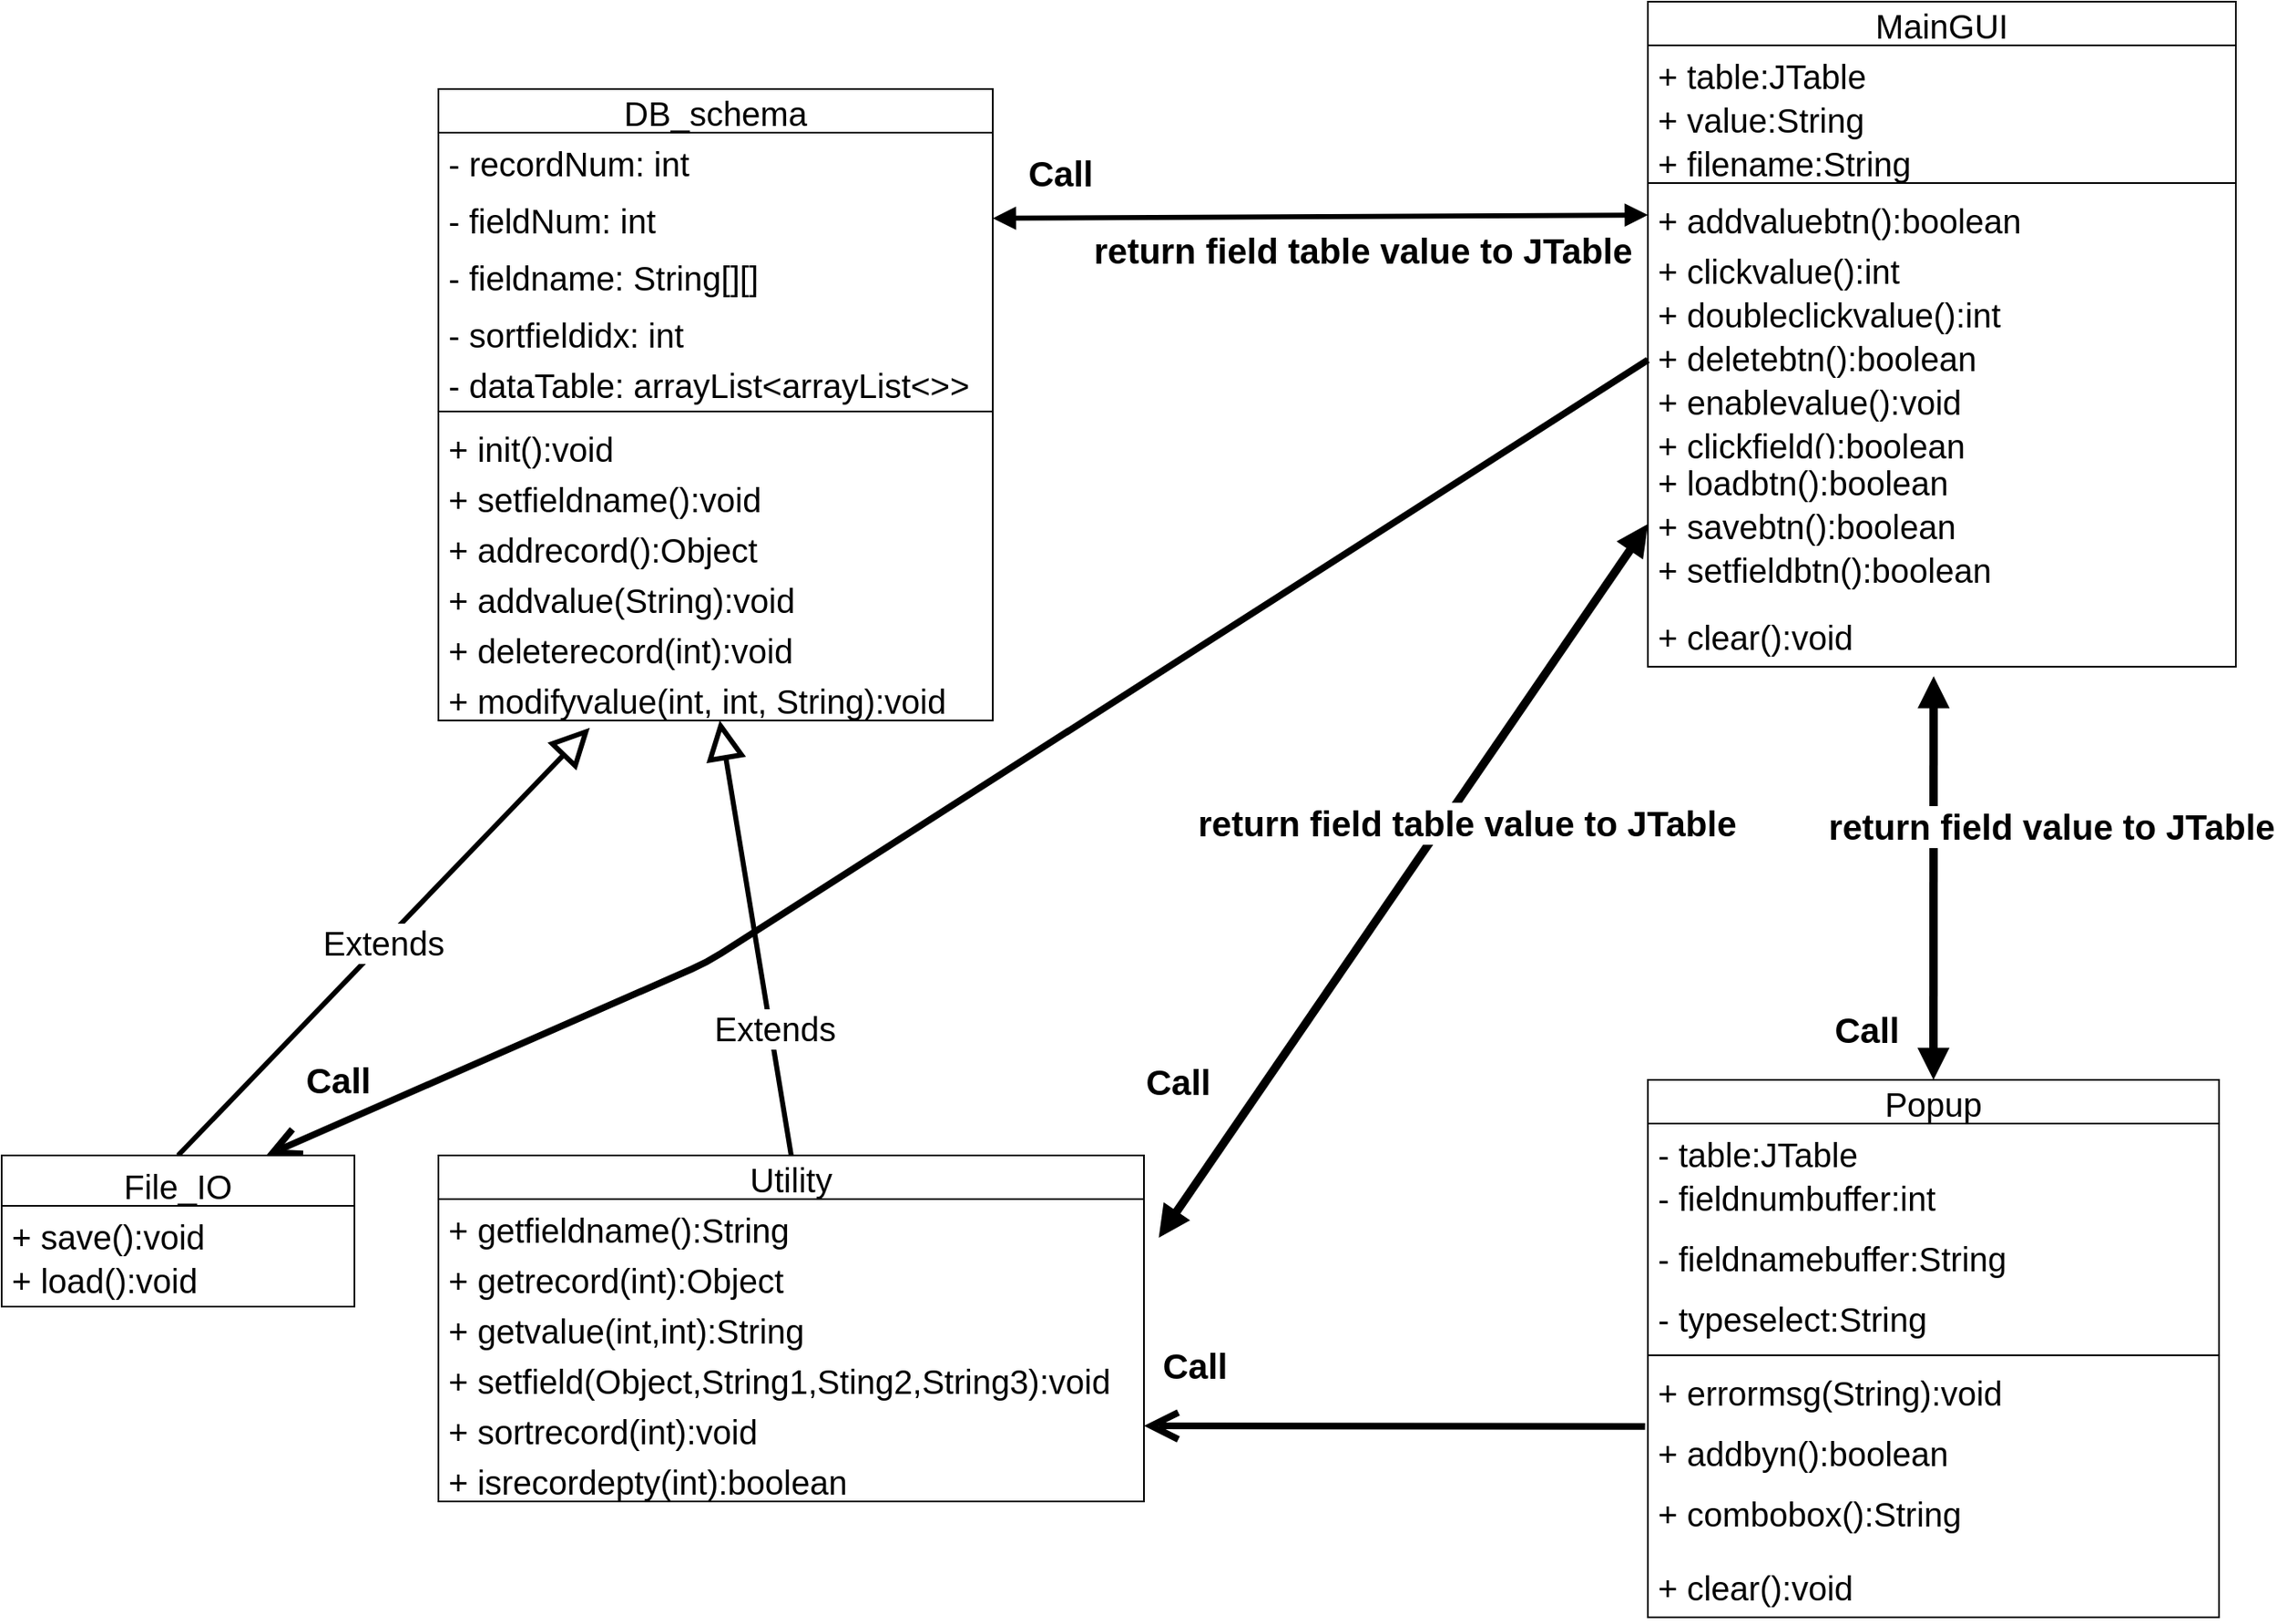 <mxfile version="13.7.3" type="device"><diagram name="Page-1" id="c4acf3e9-155e-7222-9cf6-157b1a14988f"><mxGraphModel dx="5137" dy="2970" grid="1" gridSize="10" guides="1" tooltips="1" connect="1" arrows="1" fold="1" page="1" pageScale="1" pageWidth="850" pageHeight="1100" background="#ffffff" math="0" shadow="0"><root><mxCell id="0"/><mxCell id="1" parent="0"/><mxCell id="FDb7C9DHLtT-aBf4F_cI-36" value="" style="endArrow=open;endFill=1;endSize=12;html=1;fontSize=23;entryX=0.75;entryY=0;entryDx=0;entryDy=0;strokeWidth=4;exitX=0;exitY=-0.256;exitDx=0;exitDy=0;exitPerimeter=0;" edge="1" parent="1" source="FUmndWyZZRcSHMT_Omw5-28" target="FDb7C9DHLtT-aBf4F_cI-29"><mxGeometry width="160" relative="1" as="geometry"><mxPoint x="60" y="180" as="sourcePoint"/><mxPoint x="-310" y="910" as="targetPoint"/><Array as="points"><mxPoint x="-490" y="500"/></Array></mxGeometry></mxCell><mxCell id="NiFbbZQl5ey_8YAPDpRs-30" value="Extends" style="endArrow=block;endSize=16;endFill=0;html=1;strokeWidth=3;fontSize=20;exitX=0.5;exitY=0;exitDx=0;exitDy=0;" parent="1" source="NiFbbZQl5ey_8YAPDpRs-21" target="NiFbbZQl5ey_8YAPDpRs-47" edge="1"><mxGeometry x="-0.422" y="-2" width="160" relative="1" as="geometry"><mxPoint x="-530" y="500" as="sourcePoint"/><mxPoint x="-520" y="384" as="targetPoint"/><mxPoint y="-1" as="offset"/></mxGeometry></mxCell><mxCell id="NiFbbZQl5ey_8YAPDpRs-36" value="" style="endArrow=block;startArrow=block;endFill=1;startFill=1;html=1;strokeWidth=3;fontSize=20;exitX=1;exitY=0.5;exitDx=0;exitDy=0;entryX=0;entryY=0.5;entryDx=0;entryDy=0;" parent="1" edge="1" source="NiFbbZQl5ey_8YAPDpRs-14"><mxGeometry width="160" relative="1" as="geometry"><mxPoint x="-350" y="159" as="sourcePoint"/><mxPoint x="70" y="55" as="targetPoint"/></mxGeometry></mxCell><mxCell id="FDb7C9DHLtT-aBf4F_cI-13" value="" style="endArrow=block;startArrow=block;endFill=1;startFill=1;html=1;strokeWidth=5;fontSize=20;exitX=0.5;exitY=0;exitDx=0;exitDy=0;entryX=0.486;entryY=1.157;entryDx=0;entryDy=0;entryPerimeter=0;" edge="1" parent="1" source="FUmndWyZZRcSHMT_Omw5-51" target="FDb7C9DHLtT-aBf4F_cI-61"><mxGeometry width="160" relative="1" as="geometry"><mxPoint x="210" y="580" as="sourcePoint"/><mxPoint x="150" y="382" as="targetPoint"/></mxGeometry></mxCell><mxCell id="FDb7C9DHLtT-aBf4F_cI-16" value="" style="endArrow=block;startArrow=block;endFill=1;startFill=1;html=1;strokeWidth=5;fontSize=20;exitX=1.021;exitY=-0.233;exitDx=0;exitDy=0;entryX=0;entryY=0.5;entryDx=0;entryDy=0;exitPerimeter=0;" edge="1" parent="1" source="NiFbbZQl5ey_8YAPDpRs-50"><mxGeometry width="160" relative="1" as="geometry"><mxPoint x="-360" y="340" as="sourcePoint"/><mxPoint x="70" y="239" as="targetPoint"/></mxGeometry></mxCell><mxCell id="FDb7C9DHLtT-aBf4F_cI-20" value="&lt;font style=&quot;font-size: 21px&quot;&gt;&lt;b&gt;Call&lt;/b&gt;&lt;/font&gt;" style="edgeLabel;html=1;align=center;verticalAlign=middle;resizable=0;points=[];fontSize=20;" vertex="1" connectable="0" parent="FDb7C9DHLtT-aBf4F_cI-16"><mxGeometry x="-0.174" y="-5" relative="1" as="geometry"><mxPoint x="-113.52" y="79.16" as="offset"/></mxGeometry></mxCell><mxCell id="FDb7C9DHLtT-aBf4F_cI-22" value="&lt;font style=&quot;font-size: 21px&quot;&gt;&lt;b&gt;Call&lt;/b&gt;&lt;/font&gt;" style="edgeLabel;html=1;align=center;verticalAlign=middle;resizable=0;points=[];fontSize=20;" vertex="1" connectable="0" parent="1"><mxGeometry x="-280.0" y="30.001" as="geometry"/></mxCell><mxCell id="FDb7C9DHLtT-aBf4F_cI-24" value="&lt;font style=&quot;font-size: 21px&quot;&gt;&lt;b&gt;Call&lt;/b&gt;&lt;/font&gt;" style="edgeLabel;html=1;align=center;verticalAlign=middle;resizable=0;points=[];fontSize=20;" vertex="1" connectable="0" parent="1"><mxGeometry x="200.0" y="540.001" as="geometry"/></mxCell><mxCell id="FDb7C9DHLtT-aBf4F_cI-25" value="&lt;span style=&quot;font-size: 21px&quot;&gt;&lt;b&gt;return field value to JTable&lt;/b&gt;&lt;/span&gt;" style="edgeLabel;html=1;align=center;verticalAlign=middle;resizable=0;points=[];fontSize=20;" vertex="1" connectable="0" parent="1"><mxGeometry x="330.0" y="410.001" as="geometry"><mxPoint x="-20" y="9" as="offset"/></mxGeometry></mxCell><mxCell id="FDb7C9DHLtT-aBf4F_cI-27" value="&lt;span style=&quot;font-size: 21px&quot;&gt;&lt;b&gt;return field table value to JTable&lt;/b&gt;&lt;/span&gt;" style="edgeLabel;html=1;align=center;verticalAlign=middle;resizable=0;points=[];fontSize=20;" vertex="1" connectable="0" parent="1"><mxGeometry x="-30.0" y="420.001" as="geometry"><mxPoint x="-8" y="-3" as="offset"/></mxGeometry></mxCell><mxCell id="FDb7C9DHLtT-aBf4F_cI-28" value="&lt;span style=&quot;font-size: 21px&quot;&gt;&lt;b&gt;return field table value to JTable&lt;/b&gt;&lt;/span&gt;" style="edgeLabel;html=1;align=center;verticalAlign=middle;resizable=0;points=[];fontSize=20;" vertex="1" connectable="0" parent="1"><mxGeometry x="-60.0" y="60.001" as="geometry"><mxPoint x="-40" y="16" as="offset"/></mxGeometry></mxCell><mxCell id="FDb7C9DHLtT-aBf4F_cI-34" value="Extends" style="endArrow=block;endSize=16;endFill=0;html=1;strokeWidth=3;fontSize=20;exitX=0.5;exitY=0;exitDx=0;exitDy=0;entryX=0.273;entryY=1.144;entryDx=0;entryDy=0;entryPerimeter=0;" edge="1" parent="1" source="FDb7C9DHLtT-aBf4F_cI-29" target="NiFbbZQl5ey_8YAPDpRs-47"><mxGeometry width="160" relative="1" as="geometry"><mxPoint x="-566.62" y="588" as="sourcePoint"/><mxPoint x="-720.0" y="390" as="targetPoint"/></mxGeometry></mxCell><mxCell id="FDb7C9DHLtT-aBf4F_cI-40" value="&lt;font style=&quot;font-size: 21px&quot;&gt;&lt;b&gt;Call&lt;/b&gt;&lt;/font&gt;" style="edgeLabel;html=1;align=center;verticalAlign=middle;resizable=0;points=[];fontSize=20;" vertex="1" connectable="0" parent="1"><mxGeometry x="-709.996" y="570.001" as="geometry"/></mxCell><mxCell id="NiFbbZQl5ey_8YAPDpRs-10" value="DB_schema" style="swimlane;fontStyle=0;childLayout=stackLayout;horizontal=1;startSize=26;fillColor=none;horizontalStack=0;resizeParent=1;resizeParentMax=0;resizeLast=0;collapsible=1;marginBottom=0;fontSize=20;" parent="1" vertex="1"><mxGeometry x="-650" y="-20" width="330" height="376" as="geometry"/></mxCell><mxCell id="NiFbbZQl5ey_8YAPDpRs-11" value="- recordNum: int" style="text;strokeColor=none;fillColor=none;align=left;verticalAlign=top;spacingLeft=4;spacingRight=4;overflow=hidden;rotatable=0;points=[[0,0.5],[1,0.5]];portConstraint=eastwest;fontSize=20;" parent="NiFbbZQl5ey_8YAPDpRs-10" vertex="1"><mxGeometry y="26" width="330" height="34" as="geometry"/></mxCell><mxCell id="NiFbbZQl5ey_8YAPDpRs-14" value="- fieldNum: int" style="text;strokeColor=none;fillColor=none;align=left;verticalAlign=top;spacingLeft=4;spacingRight=4;overflow=hidden;rotatable=0;points=[[0,0.5],[1,0.5]];portConstraint=eastwest;fontSize=20;" parent="NiFbbZQl5ey_8YAPDpRs-10" vertex="1"><mxGeometry y="60" width="330" height="34" as="geometry"/></mxCell><mxCell id="FDb7C9DHLtT-aBf4F_cI-62" value="- fieldname: String[][]" style="text;strokeColor=none;fillColor=none;align=left;verticalAlign=top;spacingLeft=4;spacingRight=4;overflow=hidden;rotatable=0;points=[[0,0.5],[1,0.5]];portConstraint=eastwest;fontSize=20;" vertex="1" parent="NiFbbZQl5ey_8YAPDpRs-10"><mxGeometry y="94" width="330" height="34" as="geometry"/></mxCell><mxCell id="NiFbbZQl5ey_8YAPDpRs-16" value="- sortfieldidx: int" style="text;strokeColor=none;fillColor=none;align=left;verticalAlign=top;spacingLeft=4;spacingRight=4;overflow=hidden;rotatable=0;points=[[0,0.5],[1,0.5]];portConstraint=eastwest;fontSize=20;" parent="NiFbbZQl5ey_8YAPDpRs-10" vertex="1"><mxGeometry y="128" width="330" height="30" as="geometry"/></mxCell><mxCell id="NiFbbZQl5ey_8YAPDpRs-17" value="- dataTable: arrayList&lt;arrayList&lt;&gt;&gt;" style="text;strokeColor=none;fillColor=none;align=left;verticalAlign=top;spacingLeft=4;spacingRight=4;overflow=hidden;rotatable=0;points=[[0,0.5],[1,0.5]];portConstraint=eastwest;fontSize=20;" parent="NiFbbZQl5ey_8YAPDpRs-10" vertex="1"><mxGeometry y="158" width="330" height="30" as="geometry"/></mxCell><mxCell id="NiFbbZQl5ey_8YAPDpRs-19" value="" style="line;strokeWidth=1;fillColor=none;align=left;verticalAlign=middle;spacingTop=-1;spacingLeft=3;spacingRight=3;rotatable=0;labelPosition=right;points=[];portConstraint=eastwest;fontSize=20;" parent="NiFbbZQl5ey_8YAPDpRs-10" vertex="1"><mxGeometry y="188" width="330" height="8" as="geometry"/></mxCell><mxCell id="FDb7C9DHLtT-aBf4F_cI-48" value="+ init():void" style="text;strokeColor=none;fillColor=none;align=left;verticalAlign=top;spacingLeft=4;spacingRight=4;overflow=hidden;rotatable=0;points=[[0,0.5],[1,0.5]];portConstraint=eastwest;fontSize=20;" vertex="1" parent="NiFbbZQl5ey_8YAPDpRs-10"><mxGeometry y="196" width="330" height="30" as="geometry"/></mxCell><mxCell id="NiFbbZQl5ey_8YAPDpRs-20" value="+ setfieldname():void" style="text;strokeColor=none;fillColor=none;align=left;verticalAlign=top;spacingLeft=4;spacingRight=4;overflow=hidden;rotatable=0;points=[[0,0.5],[1,0.5]];portConstraint=eastwest;fontSize=20;" parent="NiFbbZQl5ey_8YAPDpRs-10" vertex="1"><mxGeometry y="226" width="330" height="30" as="geometry"/></mxCell><mxCell id="NiFbbZQl5ey_8YAPDpRs-42" value="+ addrecord():Object" style="text;strokeColor=none;fillColor=none;align=left;verticalAlign=top;spacingLeft=4;spacingRight=4;overflow=hidden;rotatable=0;points=[[0,0.5],[1,0.5]];portConstraint=eastwest;fontSize=20;" parent="NiFbbZQl5ey_8YAPDpRs-10" vertex="1"><mxGeometry y="256" width="330" height="30" as="geometry"/></mxCell><mxCell id="NiFbbZQl5ey_8YAPDpRs-43" value="+ addvalue(String):void" style="text;strokeColor=none;fillColor=none;align=left;verticalAlign=top;spacingLeft=4;spacingRight=4;overflow=hidden;rotatable=0;points=[[0,0.5],[1,0.5]];portConstraint=eastwest;fontSize=20;" parent="NiFbbZQl5ey_8YAPDpRs-10" vertex="1"><mxGeometry y="286" width="330" height="30" as="geometry"/></mxCell><mxCell id="NiFbbZQl5ey_8YAPDpRs-46" value="+ deleterecord(int):void" style="text;strokeColor=none;fillColor=none;align=left;verticalAlign=top;spacingLeft=4;spacingRight=4;overflow=hidden;rotatable=0;points=[[0,0.5],[1,0.5]];portConstraint=eastwest;fontSize=20;" parent="NiFbbZQl5ey_8YAPDpRs-10" vertex="1"><mxGeometry y="316" width="330" height="30" as="geometry"/></mxCell><mxCell id="NiFbbZQl5ey_8YAPDpRs-47" value="+ modifyvalue(int, int, String):void" style="text;strokeColor=none;fillColor=none;align=left;verticalAlign=top;spacingLeft=4;spacingRight=4;overflow=hidden;rotatable=0;points=[[0,0.5],[1,0.5]];portConstraint=eastwest;fontSize=20;" parent="NiFbbZQl5ey_8YAPDpRs-10" vertex="1"><mxGeometry y="346" width="330" height="30" as="geometry"/></mxCell><mxCell id="FUmndWyZZRcSHMT_Omw5-16" value="MainGUI" style="swimlane;fontStyle=0;childLayout=stackLayout;horizontal=1;startSize=26;fillColor=none;horizontalStack=0;resizeParent=1;resizeParentMax=0;resizeLast=0;collapsible=1;marginBottom=0;fontSize=20;" parent="1" vertex="1"><mxGeometry x="70" y="-72" width="350" height="396" as="geometry"/></mxCell><mxCell id="NiFbbZQl5ey_8YAPDpRs-1" value="+ table:JTable" style="text;strokeColor=none;fillColor=none;align=left;verticalAlign=top;spacingLeft=4;spacingRight=4;overflow=hidden;rotatable=0;points=[[0,0.5],[1,0.5]];portConstraint=eastwest;fontSize=20;" parent="FUmndWyZZRcSHMT_Omw5-16" vertex="1"><mxGeometry y="26" width="350" height="26" as="geometry"/></mxCell><mxCell id="FDb7C9DHLtT-aBf4F_cI-41" value="+ value:String" style="text;strokeColor=none;fillColor=none;align=left;verticalAlign=top;spacingLeft=4;spacingRight=4;overflow=hidden;rotatable=0;points=[[0,0.5],[1,0.5]];portConstraint=eastwest;fontSize=20;" vertex="1" parent="FUmndWyZZRcSHMT_Omw5-16"><mxGeometry y="52" width="350" height="26" as="geometry"/></mxCell><mxCell id="FDb7C9DHLtT-aBf4F_cI-39" value="+ filename:String" style="text;strokeColor=none;fillColor=none;align=left;verticalAlign=top;spacingLeft=4;spacingRight=4;overflow=hidden;rotatable=0;points=[[0,0.5],[1,0.5]];portConstraint=eastwest;fontSize=20;" vertex="1" parent="FUmndWyZZRcSHMT_Omw5-16"><mxGeometry y="78" width="350" height="26" as="geometry"/></mxCell><mxCell id="NiFbbZQl5ey_8YAPDpRs-4" value="" style="line;strokeWidth=1;fillColor=none;align=left;verticalAlign=middle;spacingTop=-1;spacingLeft=3;spacingRight=3;rotatable=0;labelPosition=right;points=[];portConstraint=eastwest;fontSize=20;" parent="FUmndWyZZRcSHMT_Omw5-16" vertex="1"><mxGeometry y="104" width="350" height="8" as="geometry"/></mxCell><mxCell id="FUmndWyZZRcSHMT_Omw5-19" value="+ addvaluebtn():boolean&#10;" style="text;strokeColor=none;fillColor=none;align=left;verticalAlign=top;spacingLeft=4;spacingRight=4;overflow=hidden;rotatable=0;points=[[0,0.5],[1,0.5]];portConstraint=eastwest;fontSize=20;" parent="FUmndWyZZRcSHMT_Omw5-16" vertex="1"><mxGeometry y="112" width="350" height="30" as="geometry"/></mxCell><mxCell id="FUmndWyZZRcSHMT_Omw5-26" value="+ clickvalue():int&#10;" style="text;strokeColor=none;fillColor=none;align=left;verticalAlign=top;spacingLeft=4;spacingRight=4;overflow=hidden;rotatable=0;points=[[0,0.5],[1,0.5]];portConstraint=eastwest;fontSize=20;" parent="FUmndWyZZRcSHMT_Omw5-16" vertex="1"><mxGeometry y="142" width="350" height="26" as="geometry"/></mxCell><mxCell id="FUmndWyZZRcSHMT_Omw5-30" value="+ doubleclickvalue():int&#10;" style="text;strokeColor=none;fillColor=none;align=left;verticalAlign=top;spacingLeft=4;spacingRight=4;overflow=hidden;rotatable=0;points=[[0,0.5],[1,0.5]];portConstraint=eastwest;fontSize=20;" parent="FUmndWyZZRcSHMT_Omw5-16" vertex="1"><mxGeometry y="168" width="350" height="26" as="geometry"/></mxCell><mxCell id="FUmndWyZZRcSHMT_Omw5-33" value="+ deletebtn():boolean&#10;" style="text;strokeColor=none;fillColor=none;align=left;verticalAlign=top;spacingLeft=4;spacingRight=4;overflow=hidden;rotatable=0;points=[[0,0.5],[1,0.5]];portConstraint=eastwest;fontSize=20;" parent="FUmndWyZZRcSHMT_Omw5-16" vertex="1"><mxGeometry y="194" width="350" height="26" as="geometry"/></mxCell><mxCell id="FUmndWyZZRcSHMT_Omw5-28" value="+ enablevalue():void&#10;" style="text;strokeColor=none;fillColor=none;align=left;verticalAlign=top;spacingLeft=4;spacingRight=4;overflow=hidden;rotatable=0;points=[[0,0.5],[1,0.5]];portConstraint=eastwest;fontSize=20;" parent="FUmndWyZZRcSHMT_Omw5-16" vertex="1"><mxGeometry y="220" width="350" height="26" as="geometry"/></mxCell><mxCell id="FUmndWyZZRcSHMT_Omw5-40" value="+ clickfield():boolean&#10;" style="text;strokeColor=none;fillColor=none;align=left;verticalAlign=top;spacingLeft=4;spacingRight=4;overflow=hidden;rotatable=0;points=[[0,0.5],[1,0.5]];portConstraint=eastwest;fontSize=20;" parent="FUmndWyZZRcSHMT_Omw5-16" vertex="1"><mxGeometry y="246" width="350" height="22" as="geometry"/></mxCell><mxCell id="NiFbbZQl5ey_8YAPDpRs-5" value="+ loadbtn():boolean" style="text;strokeColor=none;fillColor=none;align=left;verticalAlign=top;spacingLeft=4;spacingRight=4;overflow=hidden;rotatable=0;points=[[0,0.5],[1,0.5]];portConstraint=eastwest;fontSize=20;" parent="FUmndWyZZRcSHMT_Omw5-16" vertex="1"><mxGeometry y="268" width="350" height="26" as="geometry"/></mxCell><mxCell id="FUmndWyZZRcSHMT_Omw5-57" value="+ savebtn():boolean&#10;" style="text;strokeColor=none;fillColor=none;align=left;verticalAlign=top;spacingLeft=4;spacingRight=4;overflow=hidden;rotatable=0;points=[[0,0.5],[1,0.5]];portConstraint=eastwest;fontSize=20;" parent="FUmndWyZZRcSHMT_Omw5-16" vertex="1"><mxGeometry y="294" width="350" height="26" as="geometry"/></mxCell><mxCell id="FDb7C9DHLtT-aBf4F_cI-50" value="+ setfieldbtn():boolean" style="text;strokeColor=none;fillColor=none;align=left;verticalAlign=top;spacingLeft=4;spacingRight=4;overflow=hidden;rotatable=0;points=[[0,0.5],[1,0.5]];portConstraint=eastwest;fontSize=20;" vertex="1" parent="FUmndWyZZRcSHMT_Omw5-16"><mxGeometry y="320" width="350" height="40" as="geometry"/></mxCell><mxCell id="FDb7C9DHLtT-aBf4F_cI-61" value="+ clear():void" style="text;strokeColor=none;fillColor=none;align=left;verticalAlign=top;spacingLeft=4;spacingRight=4;overflow=hidden;rotatable=0;points=[[0,0.5],[1,0.5]];portConstraint=eastwest;fontSize=20;" vertex="1" parent="FUmndWyZZRcSHMT_Omw5-16"><mxGeometry y="360" width="350" height="36" as="geometry"/></mxCell><mxCell id="FDb7C9DHLtT-aBf4F_cI-44" value="&lt;font style=&quot;font-size: 21px&quot;&gt;&lt;b&gt;Call&lt;/b&gt;&lt;/font&gt;" style="edgeLabel;html=1;align=center;verticalAlign=middle;resizable=0;points=[];fontSize=20;" vertex="1" connectable="0" parent="1"><mxGeometry x="-200.003" y="739.995" as="geometry"/></mxCell><mxCell id="FUmndWyZZRcSHMT_Omw5-51" value="Popup" style="swimlane;fontStyle=0;childLayout=stackLayout;horizontal=1;startSize=26;fillColor=none;horizontalStack=0;resizeParent=1;resizeParentMax=0;resizeLast=0;collapsible=1;marginBottom=0;fontSize=20;" parent="1" vertex="1"><mxGeometry x="70" y="570" width="340" height="320" as="geometry"/></mxCell><mxCell id="FDb7C9DHLtT-aBf4F_cI-47" value="- table:JTable" style="text;strokeColor=none;fillColor=none;align=left;verticalAlign=top;spacingLeft=4;spacingRight=4;overflow=hidden;rotatable=0;points=[[0,0.5],[1,0.5]];portConstraint=eastwest;fontSize=20;" vertex="1" parent="FUmndWyZZRcSHMT_Omw5-51"><mxGeometry y="26" width="340" height="26" as="geometry"/></mxCell><mxCell id="FDb7C9DHLtT-aBf4F_cI-10" value="- fieldnumbuffer:int&#10;" style="text;strokeColor=none;fillColor=none;align=left;verticalAlign=top;spacingLeft=4;spacingRight=4;overflow=hidden;rotatable=0;points=[[0,0.5],[1,0.5]];portConstraint=eastwest;fontSize=20;" vertex="1" parent="FUmndWyZZRcSHMT_Omw5-51"><mxGeometry y="52" width="340" height="36" as="geometry"/></mxCell><mxCell id="FDb7C9DHLtT-aBf4F_cI-45" value="- fieldnamebuffer:String&#10;" style="text;strokeColor=none;fillColor=none;align=left;verticalAlign=top;spacingLeft=4;spacingRight=4;overflow=hidden;rotatable=0;points=[[0,0.5],[1,0.5]];portConstraint=eastwest;fontSize=20;" vertex="1" parent="FUmndWyZZRcSHMT_Omw5-51"><mxGeometry y="88" width="340" height="36" as="geometry"/></mxCell><mxCell id="FDb7C9DHLtT-aBf4F_cI-52" value="- typeselect:String&#10;" style="text;strokeColor=none;fillColor=none;align=left;verticalAlign=top;spacingLeft=4;spacingRight=4;overflow=hidden;rotatable=0;points=[[0,0.5],[1,0.5]];portConstraint=eastwest;fontSize=20;" vertex="1" parent="FUmndWyZZRcSHMT_Omw5-51"><mxGeometry y="124" width="340" height="36" as="geometry"/></mxCell><mxCell id="FDb7C9DHLtT-aBf4F_cI-43" value="" style="line;strokeWidth=1;fillColor=none;align=left;verticalAlign=middle;spacingTop=-1;spacingLeft=3;spacingRight=3;rotatable=0;labelPosition=right;points=[];portConstraint=eastwest;fontSize=23;" vertex="1" parent="FUmndWyZZRcSHMT_Omw5-51"><mxGeometry y="160" width="340" height="8" as="geometry"/></mxCell><mxCell id="FDb7C9DHLtT-aBf4F_cI-26" value="+ errormsg(String):void&#10;" style="text;strokeColor=none;fillColor=none;align=left;verticalAlign=top;spacingLeft=4;spacingRight=4;overflow=hidden;rotatable=0;points=[[0,0.5],[1,0.5]];portConstraint=eastwest;fontSize=20;" vertex="1" parent="FUmndWyZZRcSHMT_Omw5-51"><mxGeometry y="168" width="340" height="36" as="geometry"/></mxCell><mxCell id="FDb7C9DHLtT-aBf4F_cI-49" value="+ addbyn():boolean&#10;" style="text;strokeColor=none;fillColor=none;align=left;verticalAlign=top;spacingLeft=4;spacingRight=4;overflow=hidden;rotatable=0;points=[[0,0.5],[1,0.5]];portConstraint=eastwest;fontSize=20;" vertex="1" parent="FUmndWyZZRcSHMT_Omw5-51"><mxGeometry y="204" width="340" height="36" as="geometry"/></mxCell><mxCell id="FDb7C9DHLtT-aBf4F_cI-54" value="+ combobox():String&#10;" style="text;strokeColor=none;fillColor=none;align=left;verticalAlign=top;spacingLeft=4;spacingRight=4;overflow=hidden;rotatable=0;points=[[0,0.5],[1,0.5]];portConstraint=eastwest;fontSize=20;" vertex="1" parent="FUmndWyZZRcSHMT_Omw5-51"><mxGeometry y="240" width="340" height="44" as="geometry"/></mxCell><mxCell id="FDb7C9DHLtT-aBf4F_cI-18" value="+ clear():void" style="text;strokeColor=none;fillColor=none;align=left;verticalAlign=top;spacingLeft=4;spacingRight=4;overflow=hidden;rotatable=0;points=[[0,0.5],[1,0.5]];portConstraint=eastwest;fontSize=20;" vertex="1" parent="FUmndWyZZRcSHMT_Omw5-51"><mxGeometry y="284" width="340" height="36" as="geometry"/></mxCell><mxCell id="FDb7C9DHLtT-aBf4F_cI-59" value="" style="endArrow=open;endFill=1;endSize=12;html=1;strokeWidth=4;fontSize=23;exitX=-0.005;exitY=0.065;exitDx=0;exitDy=0;exitPerimeter=0;entryX=1;entryY=0.5;entryDx=0;entryDy=0;" edge="1" parent="1" source="FDb7C9DHLtT-aBf4F_cI-49"><mxGeometry width="160" relative="1" as="geometry"><mxPoint x="-220" y="900" as="sourcePoint"/><mxPoint x="-230" y="776.0" as="targetPoint"/></mxGeometry></mxCell><mxCell id="NiFbbZQl5ey_8YAPDpRs-21" value="Utility" style="swimlane;fontStyle=0;childLayout=stackLayout;horizontal=1;startSize=26;fillColor=none;horizontalStack=0;resizeParent=1;resizeParentMax=0;resizeLast=0;collapsible=1;marginBottom=0;fontSize=20;" parent="1" vertex="1"><mxGeometry x="-650" y="615" width="420" height="206" as="geometry"/></mxCell><mxCell id="NiFbbZQl5ey_8YAPDpRs-48" value="+ getfieldname():String" style="text;strokeColor=none;fillColor=none;align=left;verticalAlign=top;spacingLeft=4;spacingRight=4;overflow=hidden;rotatable=0;points=[[0,0.5],[1,0.5]];portConstraint=eastwest;fontSize=20;" parent="NiFbbZQl5ey_8YAPDpRs-21" vertex="1"><mxGeometry y="26" width="420" height="30" as="geometry"/></mxCell><mxCell id="NiFbbZQl5ey_8YAPDpRs-50" value="+ getrecord(int):Object" style="text;strokeColor=none;fillColor=none;align=left;verticalAlign=top;spacingLeft=4;spacingRight=4;overflow=hidden;rotatable=0;points=[[0,0.5],[1,0.5]];portConstraint=eastwest;fontSize=20;" parent="NiFbbZQl5ey_8YAPDpRs-21" vertex="1"><mxGeometry y="56" width="420" height="30" as="geometry"/></mxCell><mxCell id="FDb7C9DHLtT-aBf4F_cI-74" value="+ getvalue(int,int):String" style="text;strokeColor=none;fillColor=none;align=left;verticalAlign=top;spacingLeft=4;spacingRight=4;overflow=hidden;rotatable=0;points=[[0,0.5],[1,0.5]];portConstraint=eastwest;fontSize=20;" vertex="1" parent="NiFbbZQl5ey_8YAPDpRs-21"><mxGeometry y="86" width="420" height="30" as="geometry"/></mxCell><mxCell id="FDb7C9DHLtT-aBf4F_cI-2" value="+ setfield(Object,String1,Sting2,String3):void " style="text;strokeColor=none;fillColor=none;align=left;verticalAlign=top;spacingLeft=4;spacingRight=4;overflow=hidden;rotatable=0;points=[[0,0.5],[1,0.5]];portConstraint=eastwest;fontSize=20;" vertex="1" parent="NiFbbZQl5ey_8YAPDpRs-21"><mxGeometry y="116" width="420" height="30" as="geometry"/></mxCell><mxCell id="NiFbbZQl5ey_8YAPDpRs-49" value="+ sortrecord(int):void" style="text;strokeColor=none;fillColor=none;align=left;verticalAlign=top;spacingLeft=4;spacingRight=4;overflow=hidden;rotatable=0;points=[[0,0.5],[1,0.5]];portConstraint=eastwest;fontSize=20;" parent="NiFbbZQl5ey_8YAPDpRs-21" vertex="1"><mxGeometry y="146" width="420" height="30" as="geometry"/></mxCell><mxCell id="FDb7C9DHLtT-aBf4F_cI-17" value="+ isrecordepty(int):boolean" style="text;strokeColor=none;fillColor=none;align=left;verticalAlign=top;spacingLeft=4;spacingRight=4;overflow=hidden;rotatable=0;points=[[0,0.5],[1,0.5]];portConstraint=eastwest;fontSize=20;" vertex="1" parent="NiFbbZQl5ey_8YAPDpRs-21"><mxGeometry y="176" width="420" height="30" as="geometry"/></mxCell><mxCell id="FDb7C9DHLtT-aBf4F_cI-29" value="File_IO" style="swimlane;fontStyle=0;align=center;verticalAlign=top;childLayout=stackLayout;horizontal=1;startSize=30;horizontalStack=0;resizeParent=1;resizeParentMax=0;resizeLast=0;collapsible=1;marginBottom=0;fontSize=20;" vertex="1" parent="1"><mxGeometry x="-910" y="615" width="210" height="90" as="geometry"/></mxCell><mxCell id="FDb7C9DHLtT-aBf4F_cI-33" value="+ save():void" style="text;strokeColor=none;fillColor=none;align=left;verticalAlign=top;spacingLeft=4;spacingRight=4;overflow=hidden;rotatable=0;points=[[0,0.5],[1,0.5]];portConstraint=eastwest;fontSize=20;" vertex="1" parent="FDb7C9DHLtT-aBf4F_cI-29"><mxGeometry y="30" width="210" height="26" as="geometry"/></mxCell><mxCell id="FDb7C9DHLtT-aBf4F_cI-37" value="+ load():void" style="text;strokeColor=none;fillColor=none;align=left;verticalAlign=top;spacingLeft=4;spacingRight=4;overflow=hidden;rotatable=0;points=[[0,0.5],[1,0.5]];portConstraint=eastwest;fontSize=20;" vertex="1" parent="FDb7C9DHLtT-aBf4F_cI-29"><mxGeometry y="56" width="210" height="34" as="geometry"/></mxCell></root></mxGraphModel></diagram></mxfile>